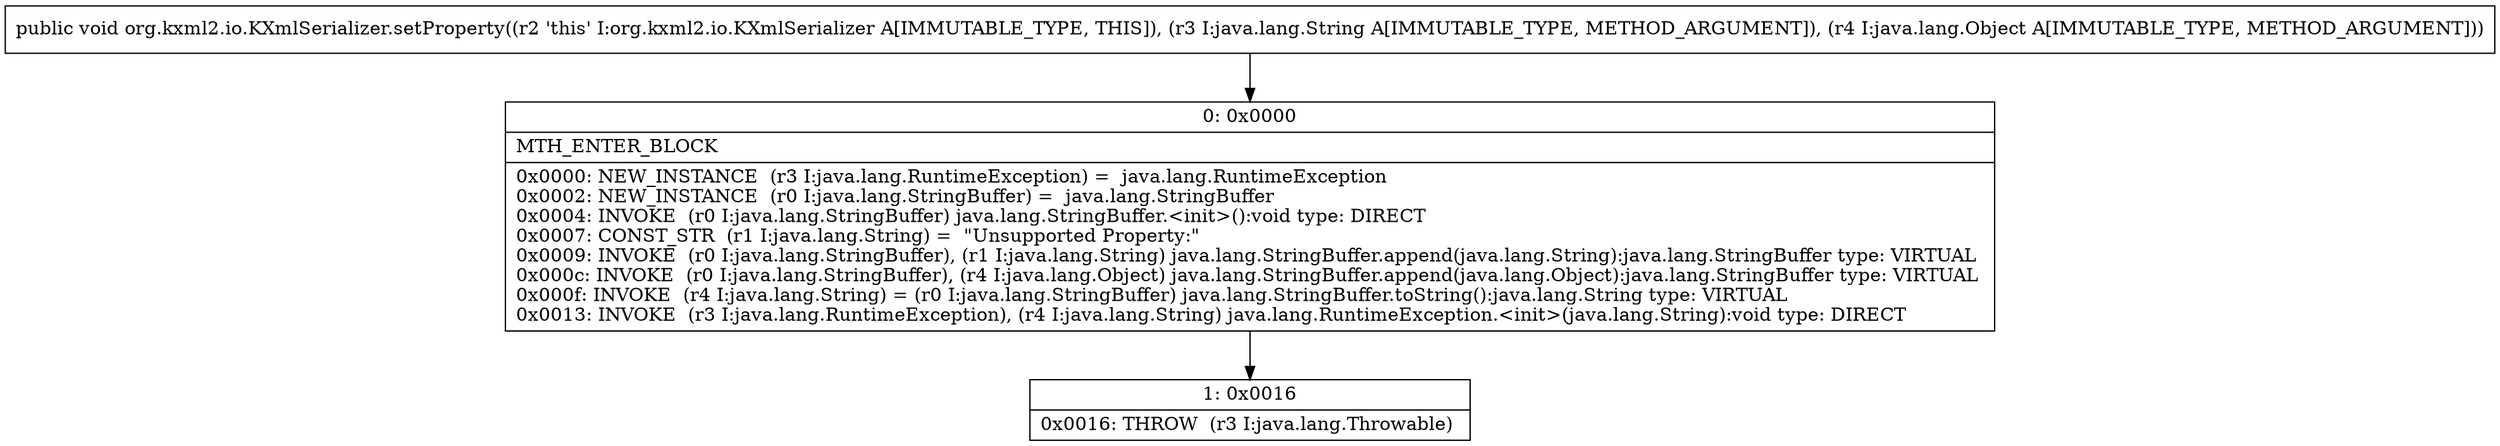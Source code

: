 digraph "CFG fororg.kxml2.io.KXmlSerializer.setProperty(Ljava\/lang\/String;Ljava\/lang\/Object;)V" {
Node_0 [shape=record,label="{0\:\ 0x0000|MTH_ENTER_BLOCK\l|0x0000: NEW_INSTANCE  (r3 I:java.lang.RuntimeException) =  java.lang.RuntimeException \l0x0002: NEW_INSTANCE  (r0 I:java.lang.StringBuffer) =  java.lang.StringBuffer \l0x0004: INVOKE  (r0 I:java.lang.StringBuffer) java.lang.StringBuffer.\<init\>():void type: DIRECT \l0x0007: CONST_STR  (r1 I:java.lang.String) =  \"Unsupported Property:\" \l0x0009: INVOKE  (r0 I:java.lang.StringBuffer), (r1 I:java.lang.String) java.lang.StringBuffer.append(java.lang.String):java.lang.StringBuffer type: VIRTUAL \l0x000c: INVOKE  (r0 I:java.lang.StringBuffer), (r4 I:java.lang.Object) java.lang.StringBuffer.append(java.lang.Object):java.lang.StringBuffer type: VIRTUAL \l0x000f: INVOKE  (r4 I:java.lang.String) = (r0 I:java.lang.StringBuffer) java.lang.StringBuffer.toString():java.lang.String type: VIRTUAL \l0x0013: INVOKE  (r3 I:java.lang.RuntimeException), (r4 I:java.lang.String) java.lang.RuntimeException.\<init\>(java.lang.String):void type: DIRECT \l}"];
Node_1 [shape=record,label="{1\:\ 0x0016|0x0016: THROW  (r3 I:java.lang.Throwable) \l}"];
MethodNode[shape=record,label="{public void org.kxml2.io.KXmlSerializer.setProperty((r2 'this' I:org.kxml2.io.KXmlSerializer A[IMMUTABLE_TYPE, THIS]), (r3 I:java.lang.String A[IMMUTABLE_TYPE, METHOD_ARGUMENT]), (r4 I:java.lang.Object A[IMMUTABLE_TYPE, METHOD_ARGUMENT])) }"];
MethodNode -> Node_0;
Node_0 -> Node_1;
}

